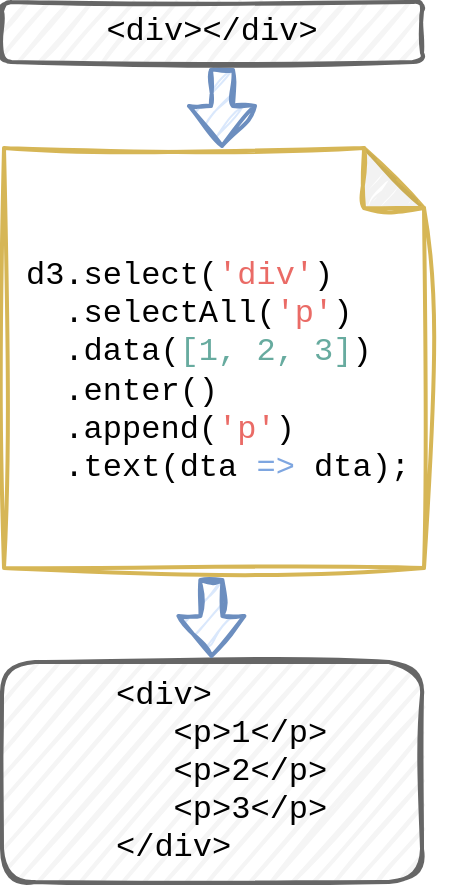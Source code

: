 <mxfile version="20.7.4" type="device"><diagram id="W8MpkjSiQwO6o4Cyj-D9" name="Page-1"><mxGraphModel dx="1434" dy="844" grid="1" gridSize="10" guides="1" tooltips="1" connect="1" arrows="1" fold="1" page="1" pageScale="1" pageWidth="850" pageHeight="1100" math="0" shadow="0"><root><mxCell id="0"/><mxCell id="1" parent="0"/><mxCell id="UWQyGugG6X4KWRNGjOTo-1" value="" style="shape=note;whiteSpace=wrap;html=1;backgroundOutline=1;darkOpacity=0.05;sketch=1;curveFitting=1;jiggle=2;align=left;fillColor=none;strokeColor=#d6b656;fillWeight=1;hachureGap=1;strokeWidth=2;" vertex="1" parent="1"><mxGeometry x="241" y="203" width="210" height="210" as="geometry"/></mxCell><mxCell id="UWQyGugG6X4KWRNGjOTo-2" value="&lt;font style=&quot;font-size: 16px;&quot;&gt;d3.select(&lt;font color=&quot;#ea6b66&quot;&gt;'div'&lt;/font&gt;)&lt;br style=&quot;border-color: var(--border-color);&quot;&gt;&amp;nbsp; .selectAll(&lt;font color=&quot;#ea6b66&quot;&gt;'p'&lt;/font&gt;)&lt;br style=&quot;border-color: var(--border-color);&quot;&gt;&amp;nbsp; .data(&lt;font color=&quot;#67ab9f&quot;&gt;[1, 2, 3]&lt;/font&gt;)&lt;br style=&quot;border-color: var(--border-color);&quot;&gt;&amp;nbsp; .enter()&lt;br style=&quot;border-color: var(--border-color);&quot;&gt;&amp;nbsp; .append(&lt;font color=&quot;#ea6b66&quot;&gt;'p'&lt;/font&gt;)&lt;br style=&quot;border-color: var(--border-color);&quot;&gt;&amp;nbsp; .text(dta &lt;font color=&quot;#7ea6e0&quot;&gt;=&amp;gt;&lt;/font&gt; dta);&lt;/font&gt;" style="text;html=1;align=left;verticalAlign=middle;resizable=0;points=[];autosize=1;strokeColor=none;fillColor=none;fontFamily=Courier New;" vertex="1" parent="1"><mxGeometry x="250" y="250" width="220" height="130" as="geometry"/></mxCell><mxCell id="UWQyGugG6X4KWRNGjOTo-3" value="" style="shape=flexArrow;endArrow=none;startArrow=block;html=1;rounded=0;fontFamily=Courier New;fontSize=16;fontColor=#7EA6E0;sketch=1;curveFitting=1;jiggle=2;startFill=0;endFill=0;fillColor=#dae8fc;strokeColor=#6c8ebf;strokeWidth=2;startWidth=20;" edge="1" parent="1"><mxGeometry x="-0.143" width="100" height="100" relative="1" as="geometry"><mxPoint x="350" y="203" as="sourcePoint"/><mxPoint x="350" y="163" as="targetPoint"/><mxPoint as="offset"/></mxGeometry></mxCell><mxCell id="UWQyGugG6X4KWRNGjOTo-4" value="&lt;font color=&quot;#000000&quot;&gt;&amp;lt;div&amp;gt;&amp;lt;/div&amp;gt;&lt;/font&gt;" style="rounded=1;whiteSpace=wrap;html=1;sketch=1;fontFamily=Courier New;fontSize=16;fontColor=#333333;fillColor=#f5f5f5;strokeColor=#666666;strokeWidth=2;fillWeight=2;" vertex="1" parent="1"><mxGeometry x="240" y="130" width="210" height="30" as="geometry"/></mxCell><mxCell id="UWQyGugG6X4KWRNGjOTo-5" value="" style="rounded=1;whiteSpace=wrap;html=1;sketch=1;fontFamily=Courier New;fontSize=16;fontColor=#333333;fillColor=#f5f5f5;strokeColor=#666666;align=center;strokeWidth=2;fillWeight=2;" vertex="1" parent="1"><mxGeometry x="240" y="460" width="210" height="110" as="geometry"/></mxCell><mxCell id="UWQyGugG6X4KWRNGjOTo-6" value="&lt;font style=&quot;border-color: var(--border-color);&quot; color=&quot;#000000&quot;&gt;&amp;lt;div&amp;gt;&lt;br style=&quot;border-color: var(--border-color);&quot;&gt;&amp;nbsp; &amp;nbsp;&amp;lt;p&amp;gt;1&amp;lt;/p&amp;gt;&lt;br style=&quot;border-color: var(--border-color);&quot;&gt;&lt;/font&gt;&lt;span style=&quot;border-color: var(--border-color);&quot;&gt;&lt;span style=&quot;border-color: var(--border-color);&quot;&gt;&lt;/span&gt;&amp;nbsp; &amp;nbsp;&amp;lt;p&amp;gt;2&amp;lt;/p&amp;gt;&lt;br style=&quot;border-color: var(--border-color);&quot;&gt;&lt;/span&gt;&lt;span style=&quot;border-color: var(--border-color);&quot;&gt;&lt;span style=&quot;border-color: var(--border-color);&quot;&gt;&lt;/span&gt;&amp;nbsp; &amp;nbsp;&amp;lt;p&amp;gt;3&amp;lt;/p&amp;gt;&lt;/span&gt;&lt;font style=&quot;border-color: var(--border-color);&quot; color=&quot;#000000&quot;&gt;&lt;br style=&quot;border-color: var(--border-color);&quot;&gt;&amp;lt;/div&amp;gt;&lt;/font&gt;" style="text;html=1;align=left;verticalAlign=middle;resizable=0;points=[];autosize=1;strokeColor=none;fillColor=none;fontSize=16;fontFamily=Courier New;fontColor=#000000;" vertex="1" parent="1"><mxGeometry x="295" y="460" width="130" height="110" as="geometry"/></mxCell><mxCell id="UWQyGugG6X4KWRNGjOTo-8" value="" style="shape=flexArrow;endArrow=none;startArrow=block;html=1;rounded=0;fontFamily=Courier New;fontSize=16;fontColor=#7EA6E0;sketch=1;curveFitting=1;jiggle=2;startFill=0;endFill=0;fillColor=#dae8fc;strokeColor=#6c8ebf;strokeWidth=2;" edge="1" parent="1"><mxGeometry x="-0.143" width="100" height="100" relative="1" as="geometry"><mxPoint x="344.71" y="458" as="sourcePoint"/><mxPoint x="344.71" y="418" as="targetPoint"/><mxPoint as="offset"/></mxGeometry></mxCell></root></mxGraphModel></diagram></mxfile>